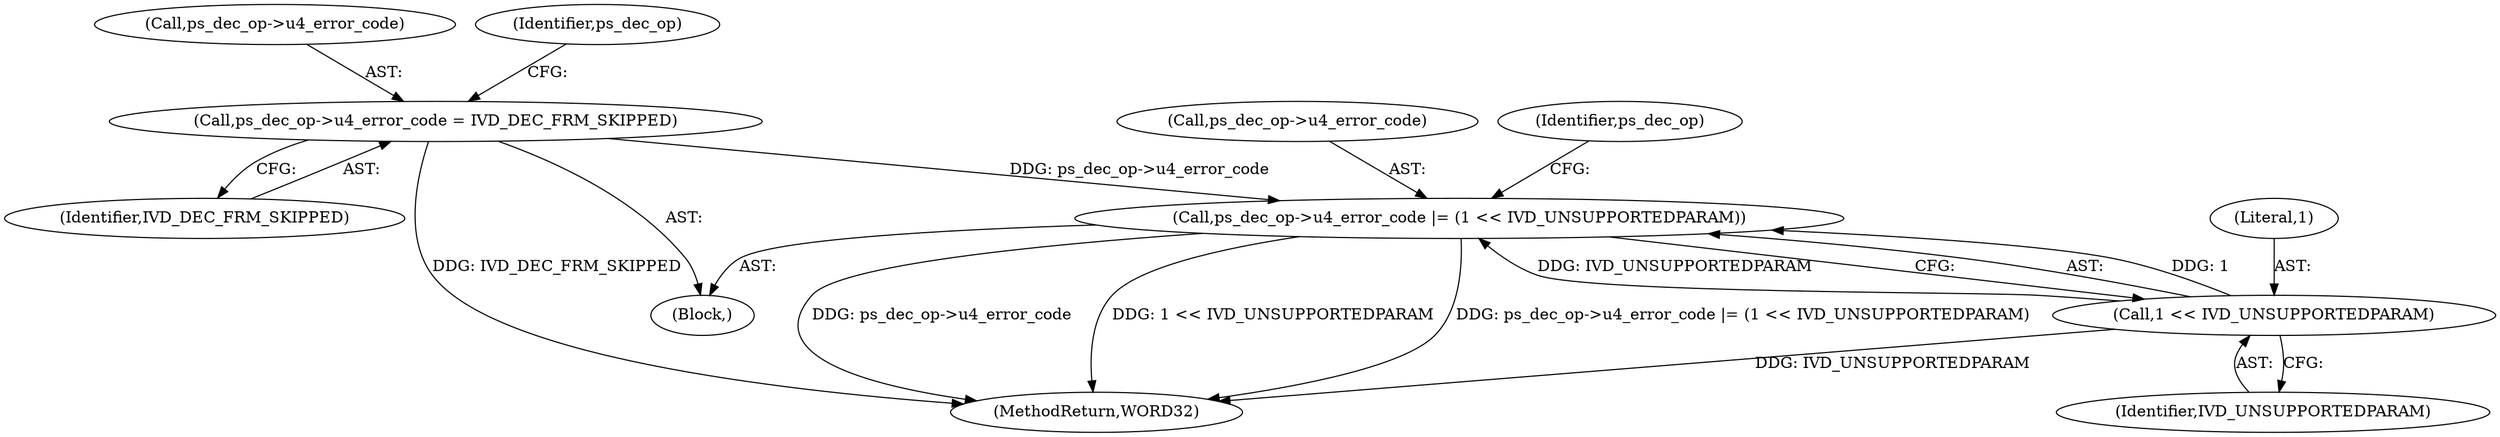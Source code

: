 digraph "0_Android_0b23c81c3dd9ec38f7e6806a3955fed1925541a0@pointer" {
"1001379" [label="(Call,ps_dec_op->u4_error_code |= (1 << IVD_UNSUPPORTEDPARAM))"];
"1001374" [label="(Call,ps_dec_op->u4_error_code = IVD_DEC_FRM_SKIPPED)"];
"1001383" [label="(Call,1 << IVD_UNSUPPORTEDPARAM)"];
"1001368" [label="(Block,)"];
"1001374" [label="(Call,ps_dec_op->u4_error_code = IVD_DEC_FRM_SKIPPED)"];
"1001378" [label="(Identifier,IVD_DEC_FRM_SKIPPED)"];
"1001385" [label="(Identifier,IVD_UNSUPPORTEDPARAM)"];
"1001375" [label="(Call,ps_dec_op->u4_error_code)"];
"1002226" [label="(MethodReturn,WORD32)"];
"1001381" [label="(Identifier,ps_dec_op)"];
"1001380" [label="(Call,ps_dec_op->u4_error_code)"];
"1001384" [label="(Literal,1)"];
"1001383" [label="(Call,1 << IVD_UNSUPPORTEDPARAM)"];
"1001388" [label="(Identifier,ps_dec_op)"];
"1001379" [label="(Call,ps_dec_op->u4_error_code |= (1 << IVD_UNSUPPORTEDPARAM))"];
"1001379" -> "1001368"  [label="AST: "];
"1001379" -> "1001383"  [label="CFG: "];
"1001380" -> "1001379"  [label="AST: "];
"1001383" -> "1001379"  [label="AST: "];
"1001388" -> "1001379"  [label="CFG: "];
"1001379" -> "1002226"  [label="DDG: ps_dec_op->u4_error_code"];
"1001379" -> "1002226"  [label="DDG: 1 << IVD_UNSUPPORTEDPARAM"];
"1001379" -> "1002226"  [label="DDG: ps_dec_op->u4_error_code |= (1 << IVD_UNSUPPORTEDPARAM)"];
"1001374" -> "1001379"  [label="DDG: ps_dec_op->u4_error_code"];
"1001383" -> "1001379"  [label="DDG: 1"];
"1001383" -> "1001379"  [label="DDG: IVD_UNSUPPORTEDPARAM"];
"1001374" -> "1001368"  [label="AST: "];
"1001374" -> "1001378"  [label="CFG: "];
"1001375" -> "1001374"  [label="AST: "];
"1001378" -> "1001374"  [label="AST: "];
"1001381" -> "1001374"  [label="CFG: "];
"1001374" -> "1002226"  [label="DDG: IVD_DEC_FRM_SKIPPED"];
"1001383" -> "1001385"  [label="CFG: "];
"1001384" -> "1001383"  [label="AST: "];
"1001385" -> "1001383"  [label="AST: "];
"1001383" -> "1002226"  [label="DDG: IVD_UNSUPPORTEDPARAM"];
}
